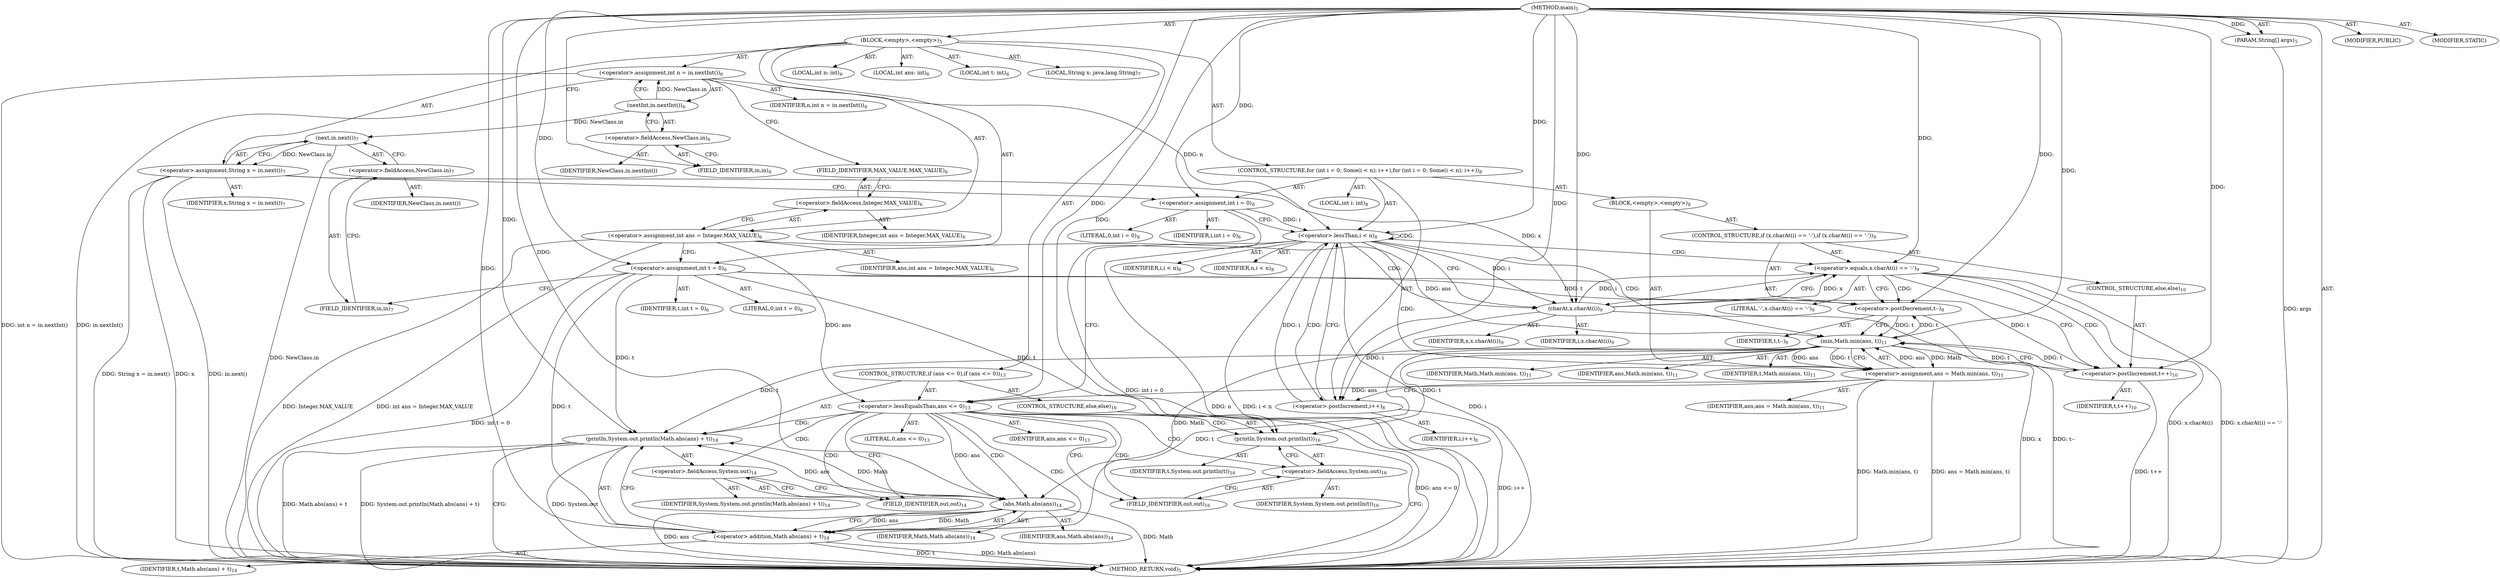 digraph "main" {  
"20" [label = <(METHOD,main)<SUB>5</SUB>> ]
"21" [label = <(PARAM,String[] args)<SUB>5</SUB>> ]
"22" [label = <(BLOCK,&lt;empty&gt;,&lt;empty&gt;)<SUB>5</SUB>> ]
"23" [label = <(LOCAL,int n: int)<SUB>6</SUB>> ]
"24" [label = <(LOCAL,int ans: int)<SUB>6</SUB>> ]
"25" [label = <(LOCAL,int t: int)<SUB>6</SUB>> ]
"26" [label = <(&lt;operator&gt;.assignment,int n = in.nextInt())<SUB>6</SUB>> ]
"27" [label = <(IDENTIFIER,n,int n = in.nextInt())<SUB>6</SUB>> ]
"28" [label = <(nextInt,in.nextInt())<SUB>6</SUB>> ]
"29" [label = <(&lt;operator&gt;.fieldAccess,NewClass.in)<SUB>6</SUB>> ]
"30" [label = <(IDENTIFIER,NewClass,in.nextInt())> ]
"31" [label = <(FIELD_IDENTIFIER,in,in)<SUB>6</SUB>> ]
"32" [label = <(&lt;operator&gt;.assignment,int ans = Integer.MAX_VALUE)<SUB>6</SUB>> ]
"33" [label = <(IDENTIFIER,ans,int ans = Integer.MAX_VALUE)<SUB>6</SUB>> ]
"34" [label = <(&lt;operator&gt;.fieldAccess,Integer.MAX_VALUE)<SUB>6</SUB>> ]
"35" [label = <(IDENTIFIER,Integer,int ans = Integer.MAX_VALUE)<SUB>6</SUB>> ]
"36" [label = <(FIELD_IDENTIFIER,MAX_VALUE,MAX_VALUE)<SUB>6</SUB>> ]
"37" [label = <(&lt;operator&gt;.assignment,int t = 0)<SUB>6</SUB>> ]
"38" [label = <(IDENTIFIER,t,int t = 0)<SUB>6</SUB>> ]
"39" [label = <(LITERAL,0,int t = 0)<SUB>6</SUB>> ]
"40" [label = <(LOCAL,String x: java.lang.String)<SUB>7</SUB>> ]
"41" [label = <(&lt;operator&gt;.assignment,String x = in.next())<SUB>7</SUB>> ]
"42" [label = <(IDENTIFIER,x,String x = in.next())<SUB>7</SUB>> ]
"43" [label = <(next,in.next())<SUB>7</SUB>> ]
"44" [label = <(&lt;operator&gt;.fieldAccess,NewClass.in)<SUB>7</SUB>> ]
"45" [label = <(IDENTIFIER,NewClass,in.next())> ]
"46" [label = <(FIELD_IDENTIFIER,in,in)<SUB>7</SUB>> ]
"47" [label = <(CONTROL_STRUCTURE,for (int i = 0; Some(i &lt; n); i++),for (int i = 0; Some(i &lt; n); i++))<SUB>8</SUB>> ]
"48" [label = <(LOCAL,int i: int)<SUB>8</SUB>> ]
"49" [label = <(&lt;operator&gt;.assignment,int i = 0)<SUB>8</SUB>> ]
"50" [label = <(IDENTIFIER,i,int i = 0)<SUB>8</SUB>> ]
"51" [label = <(LITERAL,0,int i = 0)<SUB>8</SUB>> ]
"52" [label = <(&lt;operator&gt;.lessThan,i &lt; n)<SUB>8</SUB>> ]
"53" [label = <(IDENTIFIER,i,i &lt; n)<SUB>8</SUB>> ]
"54" [label = <(IDENTIFIER,n,i &lt; n)<SUB>8</SUB>> ]
"55" [label = <(&lt;operator&gt;.postIncrement,i++)<SUB>8</SUB>> ]
"56" [label = <(IDENTIFIER,i,i++)<SUB>8</SUB>> ]
"57" [label = <(BLOCK,&lt;empty&gt;,&lt;empty&gt;)<SUB>8</SUB>> ]
"58" [label = <(CONTROL_STRUCTURE,if (x.charAt(i) == '-'),if (x.charAt(i) == '-'))<SUB>9</SUB>> ]
"59" [label = <(&lt;operator&gt;.equals,x.charAt(i) == '-')<SUB>9</SUB>> ]
"60" [label = <(charAt,x.charAt(i))<SUB>9</SUB>> ]
"61" [label = <(IDENTIFIER,x,x.charAt(i))<SUB>9</SUB>> ]
"62" [label = <(IDENTIFIER,i,x.charAt(i))<SUB>9</SUB>> ]
"63" [label = <(LITERAL,'-',x.charAt(i) == '-')<SUB>9</SUB>> ]
"64" [label = <(&lt;operator&gt;.postDecrement,t--)<SUB>9</SUB>> ]
"65" [label = <(IDENTIFIER,t,t--)<SUB>9</SUB>> ]
"66" [label = <(CONTROL_STRUCTURE,else,else)<SUB>10</SUB>> ]
"67" [label = <(&lt;operator&gt;.postIncrement,t++)<SUB>10</SUB>> ]
"68" [label = <(IDENTIFIER,t,t++)<SUB>10</SUB>> ]
"69" [label = <(&lt;operator&gt;.assignment,ans = Math.min(ans, t))<SUB>11</SUB>> ]
"70" [label = <(IDENTIFIER,ans,ans = Math.min(ans, t))<SUB>11</SUB>> ]
"71" [label = <(min,Math.min(ans, t))<SUB>11</SUB>> ]
"72" [label = <(IDENTIFIER,Math,Math.min(ans, t))<SUB>11</SUB>> ]
"73" [label = <(IDENTIFIER,ans,Math.min(ans, t))<SUB>11</SUB>> ]
"74" [label = <(IDENTIFIER,t,Math.min(ans, t))<SUB>11</SUB>> ]
"75" [label = <(CONTROL_STRUCTURE,if (ans &lt;= 0),if (ans &lt;= 0))<SUB>13</SUB>> ]
"76" [label = <(&lt;operator&gt;.lessEqualsThan,ans &lt;= 0)<SUB>13</SUB>> ]
"77" [label = <(IDENTIFIER,ans,ans &lt;= 0)<SUB>13</SUB>> ]
"78" [label = <(LITERAL,0,ans &lt;= 0)<SUB>13</SUB>> ]
"79" [label = <(println,System.out.println(Math.abs(ans) + t))<SUB>14</SUB>> ]
"80" [label = <(&lt;operator&gt;.fieldAccess,System.out)<SUB>14</SUB>> ]
"81" [label = <(IDENTIFIER,System,System.out.println(Math.abs(ans) + t))<SUB>14</SUB>> ]
"82" [label = <(FIELD_IDENTIFIER,out,out)<SUB>14</SUB>> ]
"83" [label = <(&lt;operator&gt;.addition,Math.abs(ans) + t)<SUB>14</SUB>> ]
"84" [label = <(abs,Math.abs(ans))<SUB>14</SUB>> ]
"85" [label = <(IDENTIFIER,Math,Math.abs(ans))<SUB>14</SUB>> ]
"86" [label = <(IDENTIFIER,ans,Math.abs(ans))<SUB>14</SUB>> ]
"87" [label = <(IDENTIFIER,t,Math.abs(ans) + t)<SUB>14</SUB>> ]
"88" [label = <(CONTROL_STRUCTURE,else,else)<SUB>16</SUB>> ]
"89" [label = <(println,System.out.println(t))<SUB>16</SUB>> ]
"90" [label = <(&lt;operator&gt;.fieldAccess,System.out)<SUB>16</SUB>> ]
"91" [label = <(IDENTIFIER,System,System.out.println(t))<SUB>16</SUB>> ]
"92" [label = <(FIELD_IDENTIFIER,out,out)<SUB>16</SUB>> ]
"93" [label = <(IDENTIFIER,t,System.out.println(t))<SUB>16</SUB>> ]
"94" [label = <(MODIFIER,PUBLIC)> ]
"95" [label = <(MODIFIER,STATIC)> ]
"96" [label = <(METHOD_RETURN,void)<SUB>5</SUB>> ]
  "20" -> "21"  [ label = "AST: "] 
  "20" -> "22"  [ label = "AST: "] 
  "20" -> "94"  [ label = "AST: "] 
  "20" -> "95"  [ label = "AST: "] 
  "20" -> "96"  [ label = "AST: "] 
  "22" -> "23"  [ label = "AST: "] 
  "22" -> "24"  [ label = "AST: "] 
  "22" -> "25"  [ label = "AST: "] 
  "22" -> "26"  [ label = "AST: "] 
  "22" -> "32"  [ label = "AST: "] 
  "22" -> "37"  [ label = "AST: "] 
  "22" -> "40"  [ label = "AST: "] 
  "22" -> "41"  [ label = "AST: "] 
  "22" -> "47"  [ label = "AST: "] 
  "22" -> "75"  [ label = "AST: "] 
  "26" -> "27"  [ label = "AST: "] 
  "26" -> "28"  [ label = "AST: "] 
  "28" -> "29"  [ label = "AST: "] 
  "29" -> "30"  [ label = "AST: "] 
  "29" -> "31"  [ label = "AST: "] 
  "32" -> "33"  [ label = "AST: "] 
  "32" -> "34"  [ label = "AST: "] 
  "34" -> "35"  [ label = "AST: "] 
  "34" -> "36"  [ label = "AST: "] 
  "37" -> "38"  [ label = "AST: "] 
  "37" -> "39"  [ label = "AST: "] 
  "41" -> "42"  [ label = "AST: "] 
  "41" -> "43"  [ label = "AST: "] 
  "43" -> "44"  [ label = "AST: "] 
  "44" -> "45"  [ label = "AST: "] 
  "44" -> "46"  [ label = "AST: "] 
  "47" -> "48"  [ label = "AST: "] 
  "47" -> "49"  [ label = "AST: "] 
  "47" -> "52"  [ label = "AST: "] 
  "47" -> "55"  [ label = "AST: "] 
  "47" -> "57"  [ label = "AST: "] 
  "49" -> "50"  [ label = "AST: "] 
  "49" -> "51"  [ label = "AST: "] 
  "52" -> "53"  [ label = "AST: "] 
  "52" -> "54"  [ label = "AST: "] 
  "55" -> "56"  [ label = "AST: "] 
  "57" -> "58"  [ label = "AST: "] 
  "57" -> "69"  [ label = "AST: "] 
  "58" -> "59"  [ label = "AST: "] 
  "58" -> "64"  [ label = "AST: "] 
  "58" -> "66"  [ label = "AST: "] 
  "59" -> "60"  [ label = "AST: "] 
  "59" -> "63"  [ label = "AST: "] 
  "60" -> "61"  [ label = "AST: "] 
  "60" -> "62"  [ label = "AST: "] 
  "64" -> "65"  [ label = "AST: "] 
  "66" -> "67"  [ label = "AST: "] 
  "67" -> "68"  [ label = "AST: "] 
  "69" -> "70"  [ label = "AST: "] 
  "69" -> "71"  [ label = "AST: "] 
  "71" -> "72"  [ label = "AST: "] 
  "71" -> "73"  [ label = "AST: "] 
  "71" -> "74"  [ label = "AST: "] 
  "75" -> "76"  [ label = "AST: "] 
  "75" -> "79"  [ label = "AST: "] 
  "75" -> "88"  [ label = "AST: "] 
  "76" -> "77"  [ label = "AST: "] 
  "76" -> "78"  [ label = "AST: "] 
  "79" -> "80"  [ label = "AST: "] 
  "79" -> "83"  [ label = "AST: "] 
  "80" -> "81"  [ label = "AST: "] 
  "80" -> "82"  [ label = "AST: "] 
  "83" -> "84"  [ label = "AST: "] 
  "83" -> "87"  [ label = "AST: "] 
  "84" -> "85"  [ label = "AST: "] 
  "84" -> "86"  [ label = "AST: "] 
  "88" -> "89"  [ label = "AST: "] 
  "89" -> "90"  [ label = "AST: "] 
  "89" -> "93"  [ label = "AST: "] 
  "90" -> "91"  [ label = "AST: "] 
  "90" -> "92"  [ label = "AST: "] 
  "26" -> "36"  [ label = "CFG: "] 
  "32" -> "37"  [ label = "CFG: "] 
  "37" -> "46"  [ label = "CFG: "] 
  "41" -> "49"  [ label = "CFG: "] 
  "28" -> "26"  [ label = "CFG: "] 
  "34" -> "32"  [ label = "CFG: "] 
  "43" -> "41"  [ label = "CFG: "] 
  "49" -> "52"  [ label = "CFG: "] 
  "52" -> "60"  [ label = "CFG: "] 
  "52" -> "76"  [ label = "CFG: "] 
  "55" -> "52"  [ label = "CFG: "] 
  "76" -> "82"  [ label = "CFG: "] 
  "76" -> "92"  [ label = "CFG: "] 
  "79" -> "96"  [ label = "CFG: "] 
  "29" -> "28"  [ label = "CFG: "] 
  "36" -> "34"  [ label = "CFG: "] 
  "44" -> "43"  [ label = "CFG: "] 
  "69" -> "55"  [ label = "CFG: "] 
  "80" -> "84"  [ label = "CFG: "] 
  "83" -> "79"  [ label = "CFG: "] 
  "89" -> "96"  [ label = "CFG: "] 
  "31" -> "29"  [ label = "CFG: "] 
  "46" -> "44"  [ label = "CFG: "] 
  "59" -> "64"  [ label = "CFG: "] 
  "59" -> "67"  [ label = "CFG: "] 
  "64" -> "71"  [ label = "CFG: "] 
  "71" -> "69"  [ label = "CFG: "] 
  "82" -> "80"  [ label = "CFG: "] 
  "84" -> "83"  [ label = "CFG: "] 
  "90" -> "89"  [ label = "CFG: "] 
  "60" -> "59"  [ label = "CFG: "] 
  "67" -> "71"  [ label = "CFG: "] 
  "92" -> "90"  [ label = "CFG: "] 
  "20" -> "31"  [ label = "CFG: "] 
  "21" -> "96"  [ label = "DDG: args"] 
  "26" -> "96"  [ label = "DDG: in.nextInt()"] 
  "26" -> "96"  [ label = "DDG: int n = in.nextInt()"] 
  "32" -> "96"  [ label = "DDG: Integer.MAX_VALUE"] 
  "32" -> "96"  [ label = "DDG: int ans = Integer.MAX_VALUE"] 
  "37" -> "96"  [ label = "DDG: int t = 0"] 
  "41" -> "96"  [ label = "DDG: x"] 
  "43" -> "96"  [ label = "DDG: NewClass.in"] 
  "41" -> "96"  [ label = "DDG: in.next()"] 
  "41" -> "96"  [ label = "DDG: String x = in.next()"] 
  "49" -> "96"  [ label = "DDG: int i = 0"] 
  "52" -> "96"  [ label = "DDG: i"] 
  "52" -> "96"  [ label = "DDG: n"] 
  "52" -> "96"  [ label = "DDG: i &lt; n"] 
  "76" -> "96"  [ label = "DDG: ans &lt;= 0"] 
  "79" -> "96"  [ label = "DDG: System.out"] 
  "84" -> "96"  [ label = "DDG: Math"] 
  "84" -> "96"  [ label = "DDG: ans"] 
  "83" -> "96"  [ label = "DDG: Math.abs(ans)"] 
  "83" -> "96"  [ label = "DDG: t"] 
  "79" -> "96"  [ label = "DDG: Math.abs(ans) + t"] 
  "79" -> "96"  [ label = "DDG: System.out.println(Math.abs(ans) + t)"] 
  "60" -> "96"  [ label = "DDG: x"] 
  "59" -> "96"  [ label = "DDG: x.charAt(i)"] 
  "59" -> "96"  [ label = "DDG: x.charAt(i) == '-'"] 
  "67" -> "96"  [ label = "DDG: t++"] 
  "64" -> "96"  [ label = "DDG: t--"] 
  "69" -> "96"  [ label = "DDG: Math.min(ans, t)"] 
  "69" -> "96"  [ label = "DDG: ans = Math.min(ans, t)"] 
  "55" -> "96"  [ label = "DDG: i++"] 
  "20" -> "21"  [ label = "DDG: "] 
  "28" -> "26"  [ label = "DDG: NewClass.in"] 
  "20" -> "37"  [ label = "DDG: "] 
  "43" -> "41"  [ label = "DDG: NewClass.in"] 
  "20" -> "49"  [ label = "DDG: "] 
  "28" -> "43"  [ label = "DDG: NewClass.in"] 
  "49" -> "52"  [ label = "DDG: i"] 
  "55" -> "52"  [ label = "DDG: i"] 
  "20" -> "52"  [ label = "DDG: "] 
  "26" -> "52"  [ label = "DDG: n"] 
  "60" -> "55"  [ label = "DDG: i"] 
  "20" -> "55"  [ label = "DDG: "] 
  "71" -> "69"  [ label = "DDG: Math"] 
  "71" -> "69"  [ label = "DDG: ans"] 
  "71" -> "69"  [ label = "DDG: t"] 
  "32" -> "76"  [ label = "DDG: ans"] 
  "69" -> "76"  [ label = "DDG: ans"] 
  "20" -> "76"  [ label = "DDG: "] 
  "84" -> "79"  [ label = "DDG: Math"] 
  "84" -> "79"  [ label = "DDG: ans"] 
  "37" -> "79"  [ label = "DDG: t"] 
  "71" -> "79"  [ label = "DDG: t"] 
  "20" -> "79"  [ label = "DDG: "] 
  "84" -> "83"  [ label = "DDG: Math"] 
  "84" -> "83"  [ label = "DDG: ans"] 
  "37" -> "83"  [ label = "DDG: t"] 
  "71" -> "83"  [ label = "DDG: t"] 
  "20" -> "83"  [ label = "DDG: "] 
  "37" -> "89"  [ label = "DDG: t"] 
  "71" -> "89"  [ label = "DDG: t"] 
  "20" -> "89"  [ label = "DDG: "] 
  "60" -> "59"  [ label = "DDG: x"] 
  "60" -> "59"  [ label = "DDG: i"] 
  "20" -> "59"  [ label = "DDG: "] 
  "37" -> "64"  [ label = "DDG: t"] 
  "71" -> "64"  [ label = "DDG: t"] 
  "20" -> "64"  [ label = "DDG: "] 
  "20" -> "71"  [ label = "DDG: "] 
  "32" -> "71"  [ label = "DDG: ans"] 
  "69" -> "71"  [ label = "DDG: ans"] 
  "67" -> "71"  [ label = "DDG: t"] 
  "64" -> "71"  [ label = "DDG: t"] 
  "71" -> "84"  [ label = "DDG: Math"] 
  "20" -> "84"  [ label = "DDG: "] 
  "76" -> "84"  [ label = "DDG: ans"] 
  "41" -> "60"  [ label = "DDG: x"] 
  "20" -> "60"  [ label = "DDG: "] 
  "52" -> "60"  [ label = "DDG: i"] 
  "37" -> "67"  [ label = "DDG: t"] 
  "71" -> "67"  [ label = "DDG: t"] 
  "20" -> "67"  [ label = "DDG: "] 
  "52" -> "60"  [ label = "CDG: "] 
  "52" -> "71"  [ label = "CDG: "] 
  "52" -> "52"  [ label = "CDG: "] 
  "52" -> "69"  [ label = "CDG: "] 
  "52" -> "59"  [ label = "CDG: "] 
  "52" -> "55"  [ label = "CDG: "] 
  "76" -> "80"  [ label = "CDG: "] 
  "76" -> "83"  [ label = "CDG: "] 
  "76" -> "89"  [ label = "CDG: "] 
  "76" -> "84"  [ label = "CDG: "] 
  "76" -> "92"  [ label = "CDG: "] 
  "76" -> "82"  [ label = "CDG: "] 
  "76" -> "90"  [ label = "CDG: "] 
  "76" -> "79"  [ label = "CDG: "] 
  "59" -> "64"  [ label = "CDG: "] 
  "59" -> "67"  [ label = "CDG: "] 
}
